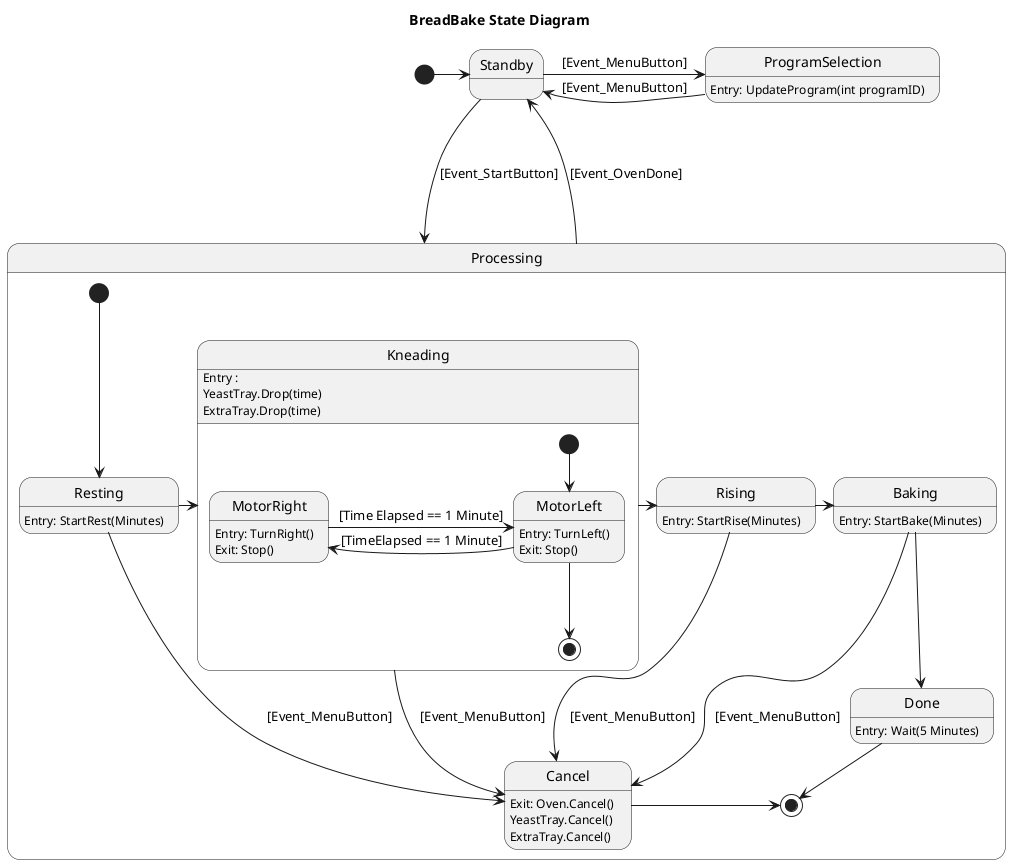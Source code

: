 @startuml BreadBake
Title BreadBake State Diagram

[*] -> Standby

state ProgramSelection
    ProgramSelection : Entry: UpdateProgram(int programID)

Standby -> ProgramSelection : [Event_MenuButton]
ProgramSelection -> Standby : [Event_MenuButton]

Standby ---> Processing : [Event_StartButton]

state Processing {
    state Baking
        Baking: Entry: StartBake(Minutes)
    state Resting
        Resting: Entry: StartRest(Minutes)
    state Rising
        Rising: Entry: StartRise(Minutes)
    state Done
        Done: Entry: Wait(5 Minutes)

    state Kneading {
    Kneading: Entry : 
    Kneading: YeastTray.Drop(time)
    Kneading: ExtraTray.Drop(time)

    state MotorLeft
        MotorLeft: Entry: TurnLeft()
        MotorLeft: Exit: Stop()
    state MotorRight
        MotorRight: Entry: TurnRight()
        MotorRight: Exit: Stop()

    [*] --> MotorLeft

    MotorLeft -Left-> MotorRight : [TimeElapsed == 1 Minute]
    MotorRight -Right-> MotorLeft : [Time Elapsed == 1 Minute]
    MotorLeft --Down-> [*]
    }

    state Cancel {
        Cancel: Exit: Oven.Cancel() \nYeastTray.Cancel() \nExtraTray.Cancel()
    }

    [*] -down-> Resting
    Resting --right-> Kneading 
    Kneading -> Rising 
    Rising -> Baking
    Baking -right-> Done
    Done -> [*] : [TaskNr != done || Event_MenuButton]

    Resting -down-> Cancel : [Event_MenuButton]
    Kneading -down-> Cancel : [Event_MenuButton]
    Rising -down-> Cancel : [Event_MenuButton]
    Baking -down-> Cancel : [Event_MenuButton]

    Cancel->[*]
}

Processing --> Standby : [Event_OvenDone]
@enduml